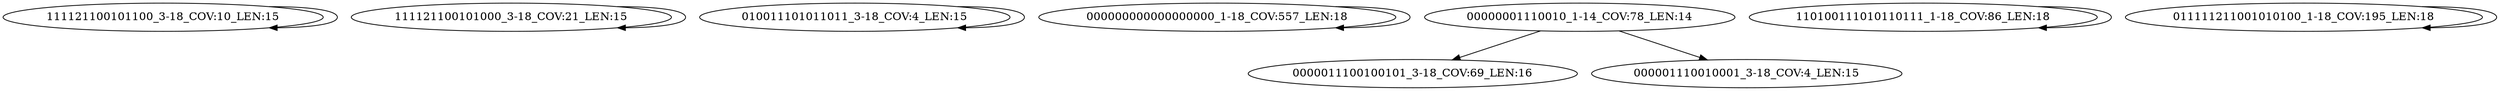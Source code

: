 digraph G {
    "111121100101100_3-18_COV:10_LEN:15" -> "111121100101100_3-18_COV:10_LEN:15";
    "111121100101000_3-18_COV:21_LEN:15" -> "111121100101000_3-18_COV:21_LEN:15";
    "010011101011011_3-18_COV:4_LEN:15" -> "010011101011011_3-18_COV:4_LEN:15";
    "000000000000000000_1-18_COV:557_LEN:18" -> "000000000000000000_1-18_COV:557_LEN:18";
    "00000001110010_1-14_COV:78_LEN:14" -> "0000011100100101_3-18_COV:69_LEN:16";
    "00000001110010_1-14_COV:78_LEN:14" -> "000001110010001_3-18_COV:4_LEN:15";
    "110100111010110111_1-18_COV:86_LEN:18" -> "110100111010110111_1-18_COV:86_LEN:18";
    "011111211001010100_1-18_COV:195_LEN:18" -> "011111211001010100_1-18_COV:195_LEN:18";
}
